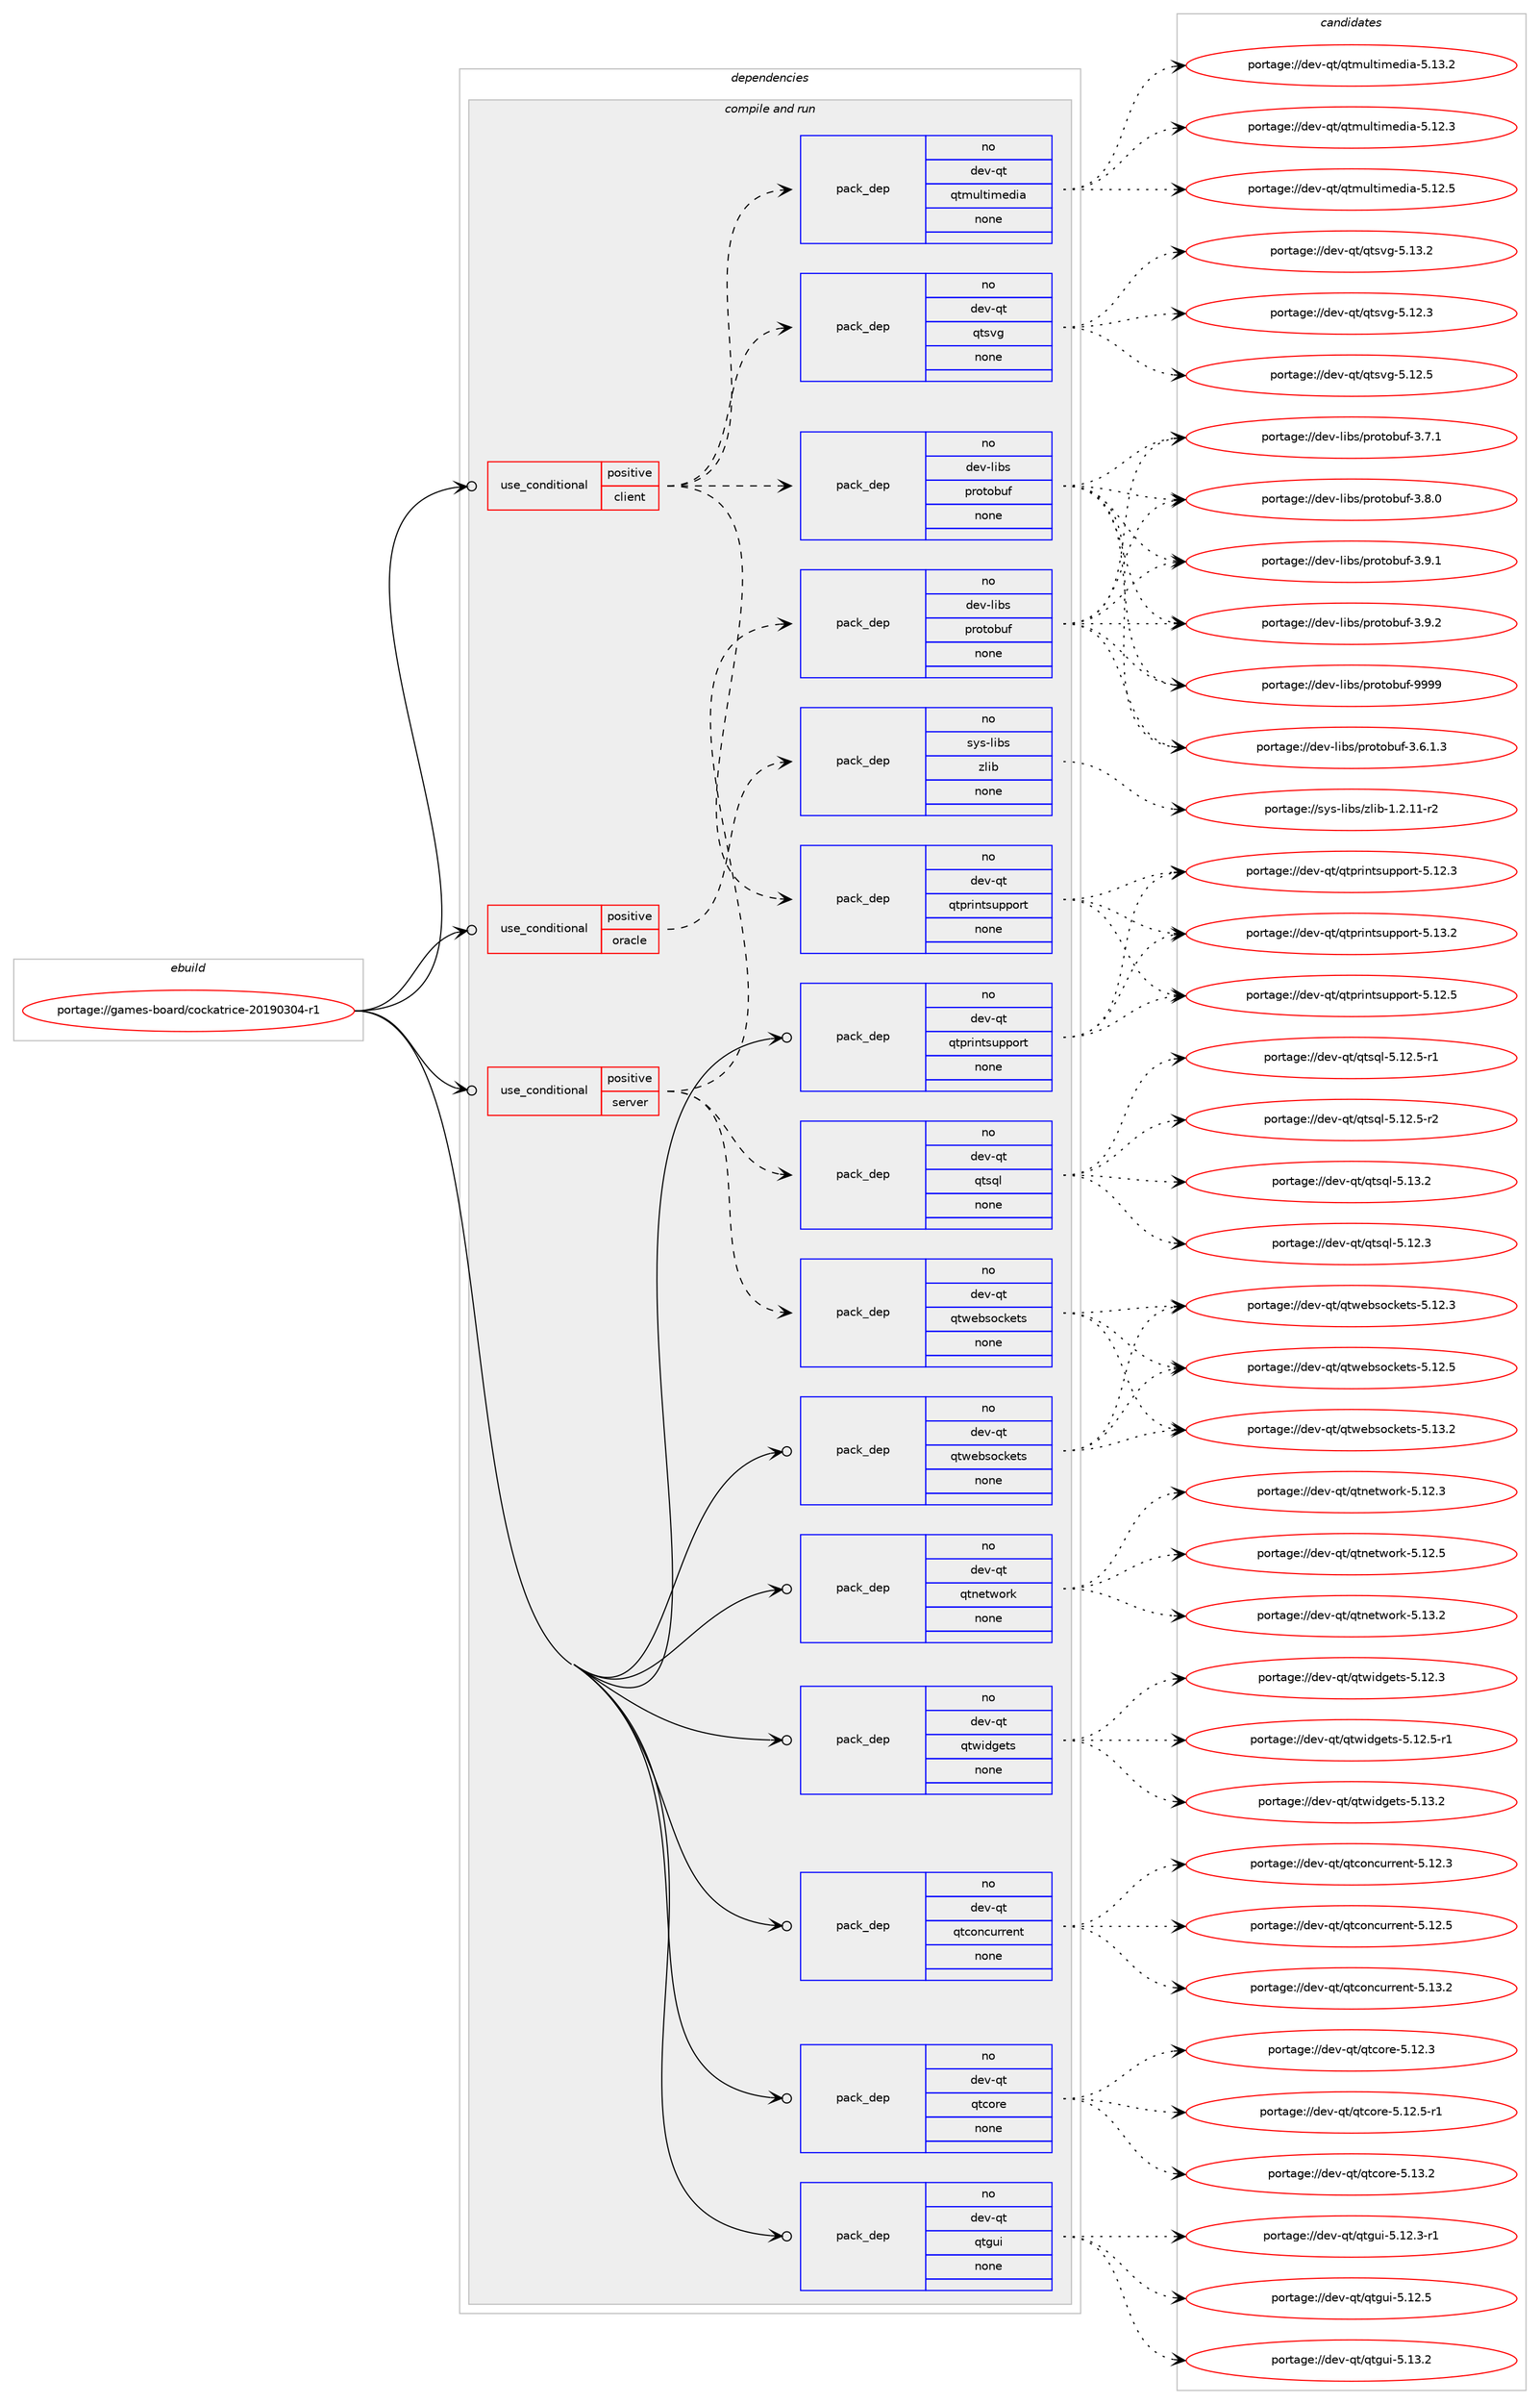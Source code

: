 digraph prolog {

# *************
# Graph options
# *************

newrank=true;
concentrate=true;
compound=true;
graph [rankdir=LR,fontname=Helvetica,fontsize=10,ranksep=1.5];#, ranksep=2.5, nodesep=0.2];
edge  [arrowhead=vee];
node  [fontname=Helvetica,fontsize=10];

# **********
# The ebuild
# **********

subgraph cluster_leftcol {
color=gray;
rank=same;
label=<<i>ebuild</i>>;
id [label="portage://games-board/cockatrice-20190304-r1", color=red, width=4, href="../games-board/cockatrice-20190304-r1.svg"];
}

# ****************
# The dependencies
# ****************

subgraph cluster_midcol {
color=gray;
label=<<i>dependencies</i>>;
subgraph cluster_compile {
fillcolor="#eeeeee";
style=filled;
label=<<i>compile</i>>;
}
subgraph cluster_compileandrun {
fillcolor="#eeeeee";
style=filled;
label=<<i>compile and run</i>>;
subgraph cond72719 {
dependency270444 [label=<<TABLE BORDER="0" CELLBORDER="1" CELLSPACING="0" CELLPADDING="4"><TR><TD ROWSPAN="3" CELLPADDING="10">use_conditional</TD></TR><TR><TD>positive</TD></TR><TR><TD>client</TD></TR></TABLE>>, shape=none, color=red];
subgraph pack193923 {
dependency270445 [label=<<TABLE BORDER="0" CELLBORDER="1" CELLSPACING="0" CELLPADDING="4" WIDTH="220"><TR><TD ROWSPAN="6" CELLPADDING="30">pack_dep</TD></TR><TR><TD WIDTH="110">no</TD></TR><TR><TD>dev-libs</TD></TR><TR><TD>protobuf</TD></TR><TR><TD>none</TD></TR><TR><TD></TD></TR></TABLE>>, shape=none, color=blue];
}
dependency270444:e -> dependency270445:w [weight=20,style="dashed",arrowhead="vee"];
subgraph pack193924 {
dependency270446 [label=<<TABLE BORDER="0" CELLBORDER="1" CELLSPACING="0" CELLPADDING="4" WIDTH="220"><TR><TD ROWSPAN="6" CELLPADDING="30">pack_dep</TD></TR><TR><TD WIDTH="110">no</TD></TR><TR><TD>dev-qt</TD></TR><TR><TD>qtmultimedia</TD></TR><TR><TD>none</TD></TR><TR><TD></TD></TR></TABLE>>, shape=none, color=blue];
}
dependency270444:e -> dependency270446:w [weight=20,style="dashed",arrowhead="vee"];
subgraph pack193925 {
dependency270447 [label=<<TABLE BORDER="0" CELLBORDER="1" CELLSPACING="0" CELLPADDING="4" WIDTH="220"><TR><TD ROWSPAN="6" CELLPADDING="30">pack_dep</TD></TR><TR><TD WIDTH="110">no</TD></TR><TR><TD>dev-qt</TD></TR><TR><TD>qtprintsupport</TD></TR><TR><TD>none</TD></TR><TR><TD></TD></TR></TABLE>>, shape=none, color=blue];
}
dependency270444:e -> dependency270447:w [weight=20,style="dashed",arrowhead="vee"];
subgraph pack193926 {
dependency270448 [label=<<TABLE BORDER="0" CELLBORDER="1" CELLSPACING="0" CELLPADDING="4" WIDTH="220"><TR><TD ROWSPAN="6" CELLPADDING="30">pack_dep</TD></TR><TR><TD WIDTH="110">no</TD></TR><TR><TD>dev-qt</TD></TR><TR><TD>qtsvg</TD></TR><TR><TD>none</TD></TR><TR><TD></TD></TR></TABLE>>, shape=none, color=blue];
}
dependency270444:e -> dependency270448:w [weight=20,style="dashed",arrowhead="vee"];
}
id:e -> dependency270444:w [weight=20,style="solid",arrowhead="odotvee"];
subgraph cond72720 {
dependency270449 [label=<<TABLE BORDER="0" CELLBORDER="1" CELLSPACING="0" CELLPADDING="4"><TR><TD ROWSPAN="3" CELLPADDING="10">use_conditional</TD></TR><TR><TD>positive</TD></TR><TR><TD>oracle</TD></TR></TABLE>>, shape=none, color=red];
subgraph pack193927 {
dependency270450 [label=<<TABLE BORDER="0" CELLBORDER="1" CELLSPACING="0" CELLPADDING="4" WIDTH="220"><TR><TD ROWSPAN="6" CELLPADDING="30">pack_dep</TD></TR><TR><TD WIDTH="110">no</TD></TR><TR><TD>sys-libs</TD></TR><TR><TD>zlib</TD></TR><TR><TD>none</TD></TR><TR><TD></TD></TR></TABLE>>, shape=none, color=blue];
}
dependency270449:e -> dependency270450:w [weight=20,style="dashed",arrowhead="vee"];
}
id:e -> dependency270449:w [weight=20,style="solid",arrowhead="odotvee"];
subgraph cond72721 {
dependency270451 [label=<<TABLE BORDER="0" CELLBORDER="1" CELLSPACING="0" CELLPADDING="4"><TR><TD ROWSPAN="3" CELLPADDING="10">use_conditional</TD></TR><TR><TD>positive</TD></TR><TR><TD>server</TD></TR></TABLE>>, shape=none, color=red];
subgraph pack193928 {
dependency270452 [label=<<TABLE BORDER="0" CELLBORDER="1" CELLSPACING="0" CELLPADDING="4" WIDTH="220"><TR><TD ROWSPAN="6" CELLPADDING="30">pack_dep</TD></TR><TR><TD WIDTH="110">no</TD></TR><TR><TD>dev-libs</TD></TR><TR><TD>protobuf</TD></TR><TR><TD>none</TD></TR><TR><TD></TD></TR></TABLE>>, shape=none, color=blue];
}
dependency270451:e -> dependency270452:w [weight=20,style="dashed",arrowhead="vee"];
subgraph pack193929 {
dependency270453 [label=<<TABLE BORDER="0" CELLBORDER="1" CELLSPACING="0" CELLPADDING="4" WIDTH="220"><TR><TD ROWSPAN="6" CELLPADDING="30">pack_dep</TD></TR><TR><TD WIDTH="110">no</TD></TR><TR><TD>dev-qt</TD></TR><TR><TD>qtsql</TD></TR><TR><TD>none</TD></TR><TR><TD></TD></TR></TABLE>>, shape=none, color=blue];
}
dependency270451:e -> dependency270453:w [weight=20,style="dashed",arrowhead="vee"];
subgraph pack193930 {
dependency270454 [label=<<TABLE BORDER="0" CELLBORDER="1" CELLSPACING="0" CELLPADDING="4" WIDTH="220"><TR><TD ROWSPAN="6" CELLPADDING="30">pack_dep</TD></TR><TR><TD WIDTH="110">no</TD></TR><TR><TD>dev-qt</TD></TR><TR><TD>qtwebsockets</TD></TR><TR><TD>none</TD></TR><TR><TD></TD></TR></TABLE>>, shape=none, color=blue];
}
dependency270451:e -> dependency270454:w [weight=20,style="dashed",arrowhead="vee"];
}
id:e -> dependency270451:w [weight=20,style="solid",arrowhead="odotvee"];
subgraph pack193931 {
dependency270455 [label=<<TABLE BORDER="0" CELLBORDER="1" CELLSPACING="0" CELLPADDING="4" WIDTH="220"><TR><TD ROWSPAN="6" CELLPADDING="30">pack_dep</TD></TR><TR><TD WIDTH="110">no</TD></TR><TR><TD>dev-qt</TD></TR><TR><TD>qtconcurrent</TD></TR><TR><TD>none</TD></TR><TR><TD></TD></TR></TABLE>>, shape=none, color=blue];
}
id:e -> dependency270455:w [weight=20,style="solid",arrowhead="odotvee"];
subgraph pack193932 {
dependency270456 [label=<<TABLE BORDER="0" CELLBORDER="1" CELLSPACING="0" CELLPADDING="4" WIDTH="220"><TR><TD ROWSPAN="6" CELLPADDING="30">pack_dep</TD></TR><TR><TD WIDTH="110">no</TD></TR><TR><TD>dev-qt</TD></TR><TR><TD>qtcore</TD></TR><TR><TD>none</TD></TR><TR><TD></TD></TR></TABLE>>, shape=none, color=blue];
}
id:e -> dependency270456:w [weight=20,style="solid",arrowhead="odotvee"];
subgraph pack193933 {
dependency270457 [label=<<TABLE BORDER="0" CELLBORDER="1" CELLSPACING="0" CELLPADDING="4" WIDTH="220"><TR><TD ROWSPAN="6" CELLPADDING="30">pack_dep</TD></TR><TR><TD WIDTH="110">no</TD></TR><TR><TD>dev-qt</TD></TR><TR><TD>qtgui</TD></TR><TR><TD>none</TD></TR><TR><TD></TD></TR></TABLE>>, shape=none, color=blue];
}
id:e -> dependency270457:w [weight=20,style="solid",arrowhead="odotvee"];
subgraph pack193934 {
dependency270458 [label=<<TABLE BORDER="0" CELLBORDER="1" CELLSPACING="0" CELLPADDING="4" WIDTH="220"><TR><TD ROWSPAN="6" CELLPADDING="30">pack_dep</TD></TR><TR><TD WIDTH="110">no</TD></TR><TR><TD>dev-qt</TD></TR><TR><TD>qtnetwork</TD></TR><TR><TD>none</TD></TR><TR><TD></TD></TR></TABLE>>, shape=none, color=blue];
}
id:e -> dependency270458:w [weight=20,style="solid",arrowhead="odotvee"];
subgraph pack193935 {
dependency270459 [label=<<TABLE BORDER="0" CELLBORDER="1" CELLSPACING="0" CELLPADDING="4" WIDTH="220"><TR><TD ROWSPAN="6" CELLPADDING="30">pack_dep</TD></TR><TR><TD WIDTH="110">no</TD></TR><TR><TD>dev-qt</TD></TR><TR><TD>qtprintsupport</TD></TR><TR><TD>none</TD></TR><TR><TD></TD></TR></TABLE>>, shape=none, color=blue];
}
id:e -> dependency270459:w [weight=20,style="solid",arrowhead="odotvee"];
subgraph pack193936 {
dependency270460 [label=<<TABLE BORDER="0" CELLBORDER="1" CELLSPACING="0" CELLPADDING="4" WIDTH="220"><TR><TD ROWSPAN="6" CELLPADDING="30">pack_dep</TD></TR><TR><TD WIDTH="110">no</TD></TR><TR><TD>dev-qt</TD></TR><TR><TD>qtwebsockets</TD></TR><TR><TD>none</TD></TR><TR><TD></TD></TR></TABLE>>, shape=none, color=blue];
}
id:e -> dependency270460:w [weight=20,style="solid",arrowhead="odotvee"];
subgraph pack193937 {
dependency270461 [label=<<TABLE BORDER="0" CELLBORDER="1" CELLSPACING="0" CELLPADDING="4" WIDTH="220"><TR><TD ROWSPAN="6" CELLPADDING="30">pack_dep</TD></TR><TR><TD WIDTH="110">no</TD></TR><TR><TD>dev-qt</TD></TR><TR><TD>qtwidgets</TD></TR><TR><TD>none</TD></TR><TR><TD></TD></TR></TABLE>>, shape=none, color=blue];
}
id:e -> dependency270461:w [weight=20,style="solid",arrowhead="odotvee"];
}
subgraph cluster_run {
fillcolor="#eeeeee";
style=filled;
label=<<i>run</i>>;
}
}

# **************
# The candidates
# **************

subgraph cluster_choices {
rank=same;
color=gray;
label=<<i>candidates</i>>;

subgraph choice193923 {
color=black;
nodesep=1;
choiceportage100101118451081059811547112114111116111981171024551465446494651 [label="portage://dev-libs/protobuf-3.6.1.3", color=red, width=4,href="../dev-libs/protobuf-3.6.1.3.svg"];
choiceportage10010111845108105981154711211411111611198117102455146554649 [label="portage://dev-libs/protobuf-3.7.1", color=red, width=4,href="../dev-libs/protobuf-3.7.1.svg"];
choiceportage10010111845108105981154711211411111611198117102455146564648 [label="portage://dev-libs/protobuf-3.8.0", color=red, width=4,href="../dev-libs/protobuf-3.8.0.svg"];
choiceportage10010111845108105981154711211411111611198117102455146574649 [label="portage://dev-libs/protobuf-3.9.1", color=red, width=4,href="../dev-libs/protobuf-3.9.1.svg"];
choiceportage10010111845108105981154711211411111611198117102455146574650 [label="portage://dev-libs/protobuf-3.9.2", color=red, width=4,href="../dev-libs/protobuf-3.9.2.svg"];
choiceportage100101118451081059811547112114111116111981171024557575757 [label="portage://dev-libs/protobuf-9999", color=red, width=4,href="../dev-libs/protobuf-9999.svg"];
dependency270445:e -> choiceportage100101118451081059811547112114111116111981171024551465446494651:w [style=dotted,weight="100"];
dependency270445:e -> choiceportage10010111845108105981154711211411111611198117102455146554649:w [style=dotted,weight="100"];
dependency270445:e -> choiceportage10010111845108105981154711211411111611198117102455146564648:w [style=dotted,weight="100"];
dependency270445:e -> choiceportage10010111845108105981154711211411111611198117102455146574649:w [style=dotted,weight="100"];
dependency270445:e -> choiceportage10010111845108105981154711211411111611198117102455146574650:w [style=dotted,weight="100"];
dependency270445:e -> choiceportage100101118451081059811547112114111116111981171024557575757:w [style=dotted,weight="100"];
}
subgraph choice193924 {
color=black;
nodesep=1;
choiceportage10010111845113116471131161091171081161051091011001059745534649504651 [label="portage://dev-qt/qtmultimedia-5.12.3", color=red, width=4,href="../dev-qt/qtmultimedia-5.12.3.svg"];
choiceportage10010111845113116471131161091171081161051091011001059745534649504653 [label="portage://dev-qt/qtmultimedia-5.12.5", color=red, width=4,href="../dev-qt/qtmultimedia-5.12.5.svg"];
choiceportage10010111845113116471131161091171081161051091011001059745534649514650 [label="portage://dev-qt/qtmultimedia-5.13.2", color=red, width=4,href="../dev-qt/qtmultimedia-5.13.2.svg"];
dependency270446:e -> choiceportage10010111845113116471131161091171081161051091011001059745534649504651:w [style=dotted,weight="100"];
dependency270446:e -> choiceportage10010111845113116471131161091171081161051091011001059745534649504653:w [style=dotted,weight="100"];
dependency270446:e -> choiceportage10010111845113116471131161091171081161051091011001059745534649514650:w [style=dotted,weight="100"];
}
subgraph choice193925 {
color=black;
nodesep=1;
choiceportage100101118451131164711311611211410511011611511711211211111411645534649504651 [label="portage://dev-qt/qtprintsupport-5.12.3", color=red, width=4,href="../dev-qt/qtprintsupport-5.12.3.svg"];
choiceportage100101118451131164711311611211410511011611511711211211111411645534649504653 [label="portage://dev-qt/qtprintsupport-5.12.5", color=red, width=4,href="../dev-qt/qtprintsupport-5.12.5.svg"];
choiceportage100101118451131164711311611211410511011611511711211211111411645534649514650 [label="portage://dev-qt/qtprintsupport-5.13.2", color=red, width=4,href="../dev-qt/qtprintsupport-5.13.2.svg"];
dependency270447:e -> choiceportage100101118451131164711311611211410511011611511711211211111411645534649504651:w [style=dotted,weight="100"];
dependency270447:e -> choiceportage100101118451131164711311611211410511011611511711211211111411645534649504653:w [style=dotted,weight="100"];
dependency270447:e -> choiceportage100101118451131164711311611211410511011611511711211211111411645534649514650:w [style=dotted,weight="100"];
}
subgraph choice193926 {
color=black;
nodesep=1;
choiceportage100101118451131164711311611511810345534649504651 [label="portage://dev-qt/qtsvg-5.12.3", color=red, width=4,href="../dev-qt/qtsvg-5.12.3.svg"];
choiceportage100101118451131164711311611511810345534649504653 [label="portage://dev-qt/qtsvg-5.12.5", color=red, width=4,href="../dev-qt/qtsvg-5.12.5.svg"];
choiceportage100101118451131164711311611511810345534649514650 [label="portage://dev-qt/qtsvg-5.13.2", color=red, width=4,href="../dev-qt/qtsvg-5.13.2.svg"];
dependency270448:e -> choiceportage100101118451131164711311611511810345534649504651:w [style=dotted,weight="100"];
dependency270448:e -> choiceportage100101118451131164711311611511810345534649504653:w [style=dotted,weight="100"];
dependency270448:e -> choiceportage100101118451131164711311611511810345534649514650:w [style=dotted,weight="100"];
}
subgraph choice193927 {
color=black;
nodesep=1;
choiceportage11512111545108105981154712210810598454946504649494511450 [label="portage://sys-libs/zlib-1.2.11-r2", color=red, width=4,href="../sys-libs/zlib-1.2.11-r2.svg"];
dependency270450:e -> choiceportage11512111545108105981154712210810598454946504649494511450:w [style=dotted,weight="100"];
}
subgraph choice193928 {
color=black;
nodesep=1;
choiceportage100101118451081059811547112114111116111981171024551465446494651 [label="portage://dev-libs/protobuf-3.6.1.3", color=red, width=4,href="../dev-libs/protobuf-3.6.1.3.svg"];
choiceportage10010111845108105981154711211411111611198117102455146554649 [label="portage://dev-libs/protobuf-3.7.1", color=red, width=4,href="../dev-libs/protobuf-3.7.1.svg"];
choiceportage10010111845108105981154711211411111611198117102455146564648 [label="portage://dev-libs/protobuf-3.8.0", color=red, width=4,href="../dev-libs/protobuf-3.8.0.svg"];
choiceportage10010111845108105981154711211411111611198117102455146574649 [label="portage://dev-libs/protobuf-3.9.1", color=red, width=4,href="../dev-libs/protobuf-3.9.1.svg"];
choiceportage10010111845108105981154711211411111611198117102455146574650 [label="portage://dev-libs/protobuf-3.9.2", color=red, width=4,href="../dev-libs/protobuf-3.9.2.svg"];
choiceportage100101118451081059811547112114111116111981171024557575757 [label="portage://dev-libs/protobuf-9999", color=red, width=4,href="../dev-libs/protobuf-9999.svg"];
dependency270452:e -> choiceportage100101118451081059811547112114111116111981171024551465446494651:w [style=dotted,weight="100"];
dependency270452:e -> choiceportage10010111845108105981154711211411111611198117102455146554649:w [style=dotted,weight="100"];
dependency270452:e -> choiceportage10010111845108105981154711211411111611198117102455146564648:w [style=dotted,weight="100"];
dependency270452:e -> choiceportage10010111845108105981154711211411111611198117102455146574649:w [style=dotted,weight="100"];
dependency270452:e -> choiceportage10010111845108105981154711211411111611198117102455146574650:w [style=dotted,weight="100"];
dependency270452:e -> choiceportage100101118451081059811547112114111116111981171024557575757:w [style=dotted,weight="100"];
}
subgraph choice193929 {
color=black;
nodesep=1;
choiceportage100101118451131164711311611511310845534649504651 [label="portage://dev-qt/qtsql-5.12.3", color=red, width=4,href="../dev-qt/qtsql-5.12.3.svg"];
choiceportage1001011184511311647113116115113108455346495046534511449 [label="portage://dev-qt/qtsql-5.12.5-r1", color=red, width=4,href="../dev-qt/qtsql-5.12.5-r1.svg"];
choiceportage1001011184511311647113116115113108455346495046534511450 [label="portage://dev-qt/qtsql-5.12.5-r2", color=red, width=4,href="../dev-qt/qtsql-5.12.5-r2.svg"];
choiceportage100101118451131164711311611511310845534649514650 [label="portage://dev-qt/qtsql-5.13.2", color=red, width=4,href="../dev-qt/qtsql-5.13.2.svg"];
dependency270453:e -> choiceportage100101118451131164711311611511310845534649504651:w [style=dotted,weight="100"];
dependency270453:e -> choiceportage1001011184511311647113116115113108455346495046534511449:w [style=dotted,weight="100"];
dependency270453:e -> choiceportage1001011184511311647113116115113108455346495046534511450:w [style=dotted,weight="100"];
dependency270453:e -> choiceportage100101118451131164711311611511310845534649514650:w [style=dotted,weight="100"];
}
subgraph choice193930 {
color=black;
nodesep=1;
choiceportage1001011184511311647113116119101981151119910710111611545534649504651 [label="portage://dev-qt/qtwebsockets-5.12.3", color=red, width=4,href="../dev-qt/qtwebsockets-5.12.3.svg"];
choiceportage1001011184511311647113116119101981151119910710111611545534649504653 [label="portage://dev-qt/qtwebsockets-5.12.5", color=red, width=4,href="../dev-qt/qtwebsockets-5.12.5.svg"];
choiceportage1001011184511311647113116119101981151119910710111611545534649514650 [label="portage://dev-qt/qtwebsockets-5.13.2", color=red, width=4,href="../dev-qt/qtwebsockets-5.13.2.svg"];
dependency270454:e -> choiceportage1001011184511311647113116119101981151119910710111611545534649504651:w [style=dotted,weight="100"];
dependency270454:e -> choiceportage1001011184511311647113116119101981151119910710111611545534649504653:w [style=dotted,weight="100"];
dependency270454:e -> choiceportage1001011184511311647113116119101981151119910710111611545534649514650:w [style=dotted,weight="100"];
}
subgraph choice193931 {
color=black;
nodesep=1;
choiceportage1001011184511311647113116991111109911711411410111011645534649504651 [label="portage://dev-qt/qtconcurrent-5.12.3", color=red, width=4,href="../dev-qt/qtconcurrent-5.12.3.svg"];
choiceportage1001011184511311647113116991111109911711411410111011645534649504653 [label="portage://dev-qt/qtconcurrent-5.12.5", color=red, width=4,href="../dev-qt/qtconcurrent-5.12.5.svg"];
choiceportage1001011184511311647113116991111109911711411410111011645534649514650 [label="portage://dev-qt/qtconcurrent-5.13.2", color=red, width=4,href="../dev-qt/qtconcurrent-5.13.2.svg"];
dependency270455:e -> choiceportage1001011184511311647113116991111109911711411410111011645534649504651:w [style=dotted,weight="100"];
dependency270455:e -> choiceportage1001011184511311647113116991111109911711411410111011645534649504653:w [style=dotted,weight="100"];
dependency270455:e -> choiceportage1001011184511311647113116991111109911711411410111011645534649514650:w [style=dotted,weight="100"];
}
subgraph choice193932 {
color=black;
nodesep=1;
choiceportage10010111845113116471131169911111410145534649504651 [label="portage://dev-qt/qtcore-5.12.3", color=red, width=4,href="../dev-qt/qtcore-5.12.3.svg"];
choiceportage100101118451131164711311699111114101455346495046534511449 [label="portage://dev-qt/qtcore-5.12.5-r1", color=red, width=4,href="../dev-qt/qtcore-5.12.5-r1.svg"];
choiceportage10010111845113116471131169911111410145534649514650 [label="portage://dev-qt/qtcore-5.13.2", color=red, width=4,href="../dev-qt/qtcore-5.13.2.svg"];
dependency270456:e -> choiceportage10010111845113116471131169911111410145534649504651:w [style=dotted,weight="100"];
dependency270456:e -> choiceportage100101118451131164711311699111114101455346495046534511449:w [style=dotted,weight="100"];
dependency270456:e -> choiceportage10010111845113116471131169911111410145534649514650:w [style=dotted,weight="100"];
}
subgraph choice193933 {
color=black;
nodesep=1;
choiceportage1001011184511311647113116103117105455346495046514511449 [label="portage://dev-qt/qtgui-5.12.3-r1", color=red, width=4,href="../dev-qt/qtgui-5.12.3-r1.svg"];
choiceportage100101118451131164711311610311710545534649504653 [label="portage://dev-qt/qtgui-5.12.5", color=red, width=4,href="../dev-qt/qtgui-5.12.5.svg"];
choiceportage100101118451131164711311610311710545534649514650 [label="portage://dev-qt/qtgui-5.13.2", color=red, width=4,href="../dev-qt/qtgui-5.13.2.svg"];
dependency270457:e -> choiceportage1001011184511311647113116103117105455346495046514511449:w [style=dotted,weight="100"];
dependency270457:e -> choiceportage100101118451131164711311610311710545534649504653:w [style=dotted,weight="100"];
dependency270457:e -> choiceportage100101118451131164711311610311710545534649514650:w [style=dotted,weight="100"];
}
subgraph choice193934 {
color=black;
nodesep=1;
choiceportage100101118451131164711311611010111611911111410745534649504651 [label="portage://dev-qt/qtnetwork-5.12.3", color=red, width=4,href="../dev-qt/qtnetwork-5.12.3.svg"];
choiceportage100101118451131164711311611010111611911111410745534649504653 [label="portage://dev-qt/qtnetwork-5.12.5", color=red, width=4,href="../dev-qt/qtnetwork-5.12.5.svg"];
choiceportage100101118451131164711311611010111611911111410745534649514650 [label="portage://dev-qt/qtnetwork-5.13.2", color=red, width=4,href="../dev-qt/qtnetwork-5.13.2.svg"];
dependency270458:e -> choiceportage100101118451131164711311611010111611911111410745534649504651:w [style=dotted,weight="100"];
dependency270458:e -> choiceportage100101118451131164711311611010111611911111410745534649504653:w [style=dotted,weight="100"];
dependency270458:e -> choiceportage100101118451131164711311611010111611911111410745534649514650:w [style=dotted,weight="100"];
}
subgraph choice193935 {
color=black;
nodesep=1;
choiceportage100101118451131164711311611211410511011611511711211211111411645534649504651 [label="portage://dev-qt/qtprintsupport-5.12.3", color=red, width=4,href="../dev-qt/qtprintsupport-5.12.3.svg"];
choiceportage100101118451131164711311611211410511011611511711211211111411645534649504653 [label="portage://dev-qt/qtprintsupport-5.12.5", color=red, width=4,href="../dev-qt/qtprintsupport-5.12.5.svg"];
choiceportage100101118451131164711311611211410511011611511711211211111411645534649514650 [label="portage://dev-qt/qtprintsupport-5.13.2", color=red, width=4,href="../dev-qt/qtprintsupport-5.13.2.svg"];
dependency270459:e -> choiceportage100101118451131164711311611211410511011611511711211211111411645534649504651:w [style=dotted,weight="100"];
dependency270459:e -> choiceportage100101118451131164711311611211410511011611511711211211111411645534649504653:w [style=dotted,weight="100"];
dependency270459:e -> choiceportage100101118451131164711311611211410511011611511711211211111411645534649514650:w [style=dotted,weight="100"];
}
subgraph choice193936 {
color=black;
nodesep=1;
choiceportage1001011184511311647113116119101981151119910710111611545534649504651 [label="portage://dev-qt/qtwebsockets-5.12.3", color=red, width=4,href="../dev-qt/qtwebsockets-5.12.3.svg"];
choiceportage1001011184511311647113116119101981151119910710111611545534649504653 [label="portage://dev-qt/qtwebsockets-5.12.5", color=red, width=4,href="../dev-qt/qtwebsockets-5.12.5.svg"];
choiceportage1001011184511311647113116119101981151119910710111611545534649514650 [label="portage://dev-qt/qtwebsockets-5.13.2", color=red, width=4,href="../dev-qt/qtwebsockets-5.13.2.svg"];
dependency270460:e -> choiceportage1001011184511311647113116119101981151119910710111611545534649504651:w [style=dotted,weight="100"];
dependency270460:e -> choiceportage1001011184511311647113116119101981151119910710111611545534649504653:w [style=dotted,weight="100"];
dependency270460:e -> choiceportage1001011184511311647113116119101981151119910710111611545534649514650:w [style=dotted,weight="100"];
}
subgraph choice193937 {
color=black;
nodesep=1;
choiceportage100101118451131164711311611910510010310111611545534649504651 [label="portage://dev-qt/qtwidgets-5.12.3", color=red, width=4,href="../dev-qt/qtwidgets-5.12.3.svg"];
choiceportage1001011184511311647113116119105100103101116115455346495046534511449 [label="portage://dev-qt/qtwidgets-5.12.5-r1", color=red, width=4,href="../dev-qt/qtwidgets-5.12.5-r1.svg"];
choiceportage100101118451131164711311611910510010310111611545534649514650 [label="portage://dev-qt/qtwidgets-5.13.2", color=red, width=4,href="../dev-qt/qtwidgets-5.13.2.svg"];
dependency270461:e -> choiceportage100101118451131164711311611910510010310111611545534649504651:w [style=dotted,weight="100"];
dependency270461:e -> choiceportage1001011184511311647113116119105100103101116115455346495046534511449:w [style=dotted,weight="100"];
dependency270461:e -> choiceportage100101118451131164711311611910510010310111611545534649514650:w [style=dotted,weight="100"];
}
}

}
